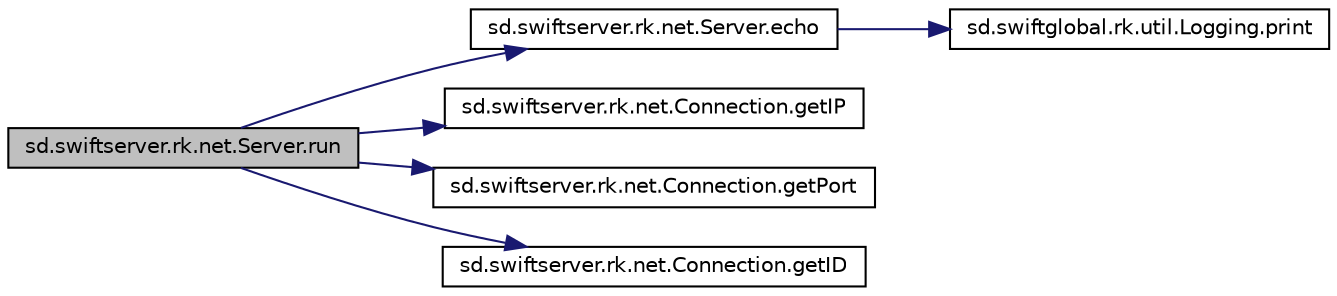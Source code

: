 digraph "sd.swiftserver.rk.net.Server.run"
{
  edge [fontname="Helvetica",fontsize="10",labelfontname="Helvetica",labelfontsize="10"];
  node [fontname="Helvetica",fontsize="10",shape=record];
  rankdir="LR";
  Node1 [label="sd.swiftserver.rk.net.Server.run",height=0.2,width=0.4,color="black", fillcolor="grey75", style="filled", fontcolor="black"];
  Node1 -> Node2 [color="midnightblue",fontsize="10",style="solid",fontname="Helvetica"];
  Node2 [label="sd.swiftserver.rk.net.Server.echo",height=0.2,width=0.4,color="black", fillcolor="white", style="filled",URL="$classsd_1_1swiftserver_1_1rk_1_1net_1_1Server.html#abf5c6dfd8e1e3ddc8126c83441d3c9d1"];
  Node2 -> Node3 [color="midnightblue",fontsize="10",style="solid",fontname="Helvetica"];
  Node3 [label="sd.swiftglobal.rk.util.Logging.print",height=0.2,width=0.4,color="black", fillcolor="white", style="filled",URL="$interfacesd_1_1swiftglobal_1_1rk_1_1util_1_1Logging.html#a6e61d070344ee13fbf3af10445161c1f"];
  Node1 -> Node4 [color="midnightblue",fontsize="10",style="solid",fontname="Helvetica"];
  Node4 [label="sd.swiftserver.rk.net.Connection.getIP",height=0.2,width=0.4,color="black", fillcolor="white", style="filled",URL="$classsd_1_1swiftserver_1_1rk_1_1net_1_1Connection.html#a0b53d483383c2ec2871ad9814a3cecf2"];
  Node1 -> Node5 [color="midnightblue",fontsize="10",style="solid",fontname="Helvetica"];
  Node5 [label="sd.swiftserver.rk.net.Connection.getPort",height=0.2,width=0.4,color="black", fillcolor="white", style="filled",URL="$classsd_1_1swiftserver_1_1rk_1_1net_1_1Connection.html#a103a5ad814e26f250daf8d2550c3a35f"];
  Node1 -> Node6 [color="midnightblue",fontsize="10",style="solid",fontname="Helvetica"];
  Node6 [label="sd.swiftserver.rk.net.Connection.getID",height=0.2,width=0.4,color="black", fillcolor="white", style="filled",URL="$classsd_1_1swiftserver_1_1rk_1_1net_1_1Connection.html#a5c496aaca86f4277a39b22f440d55ffa"];
}
